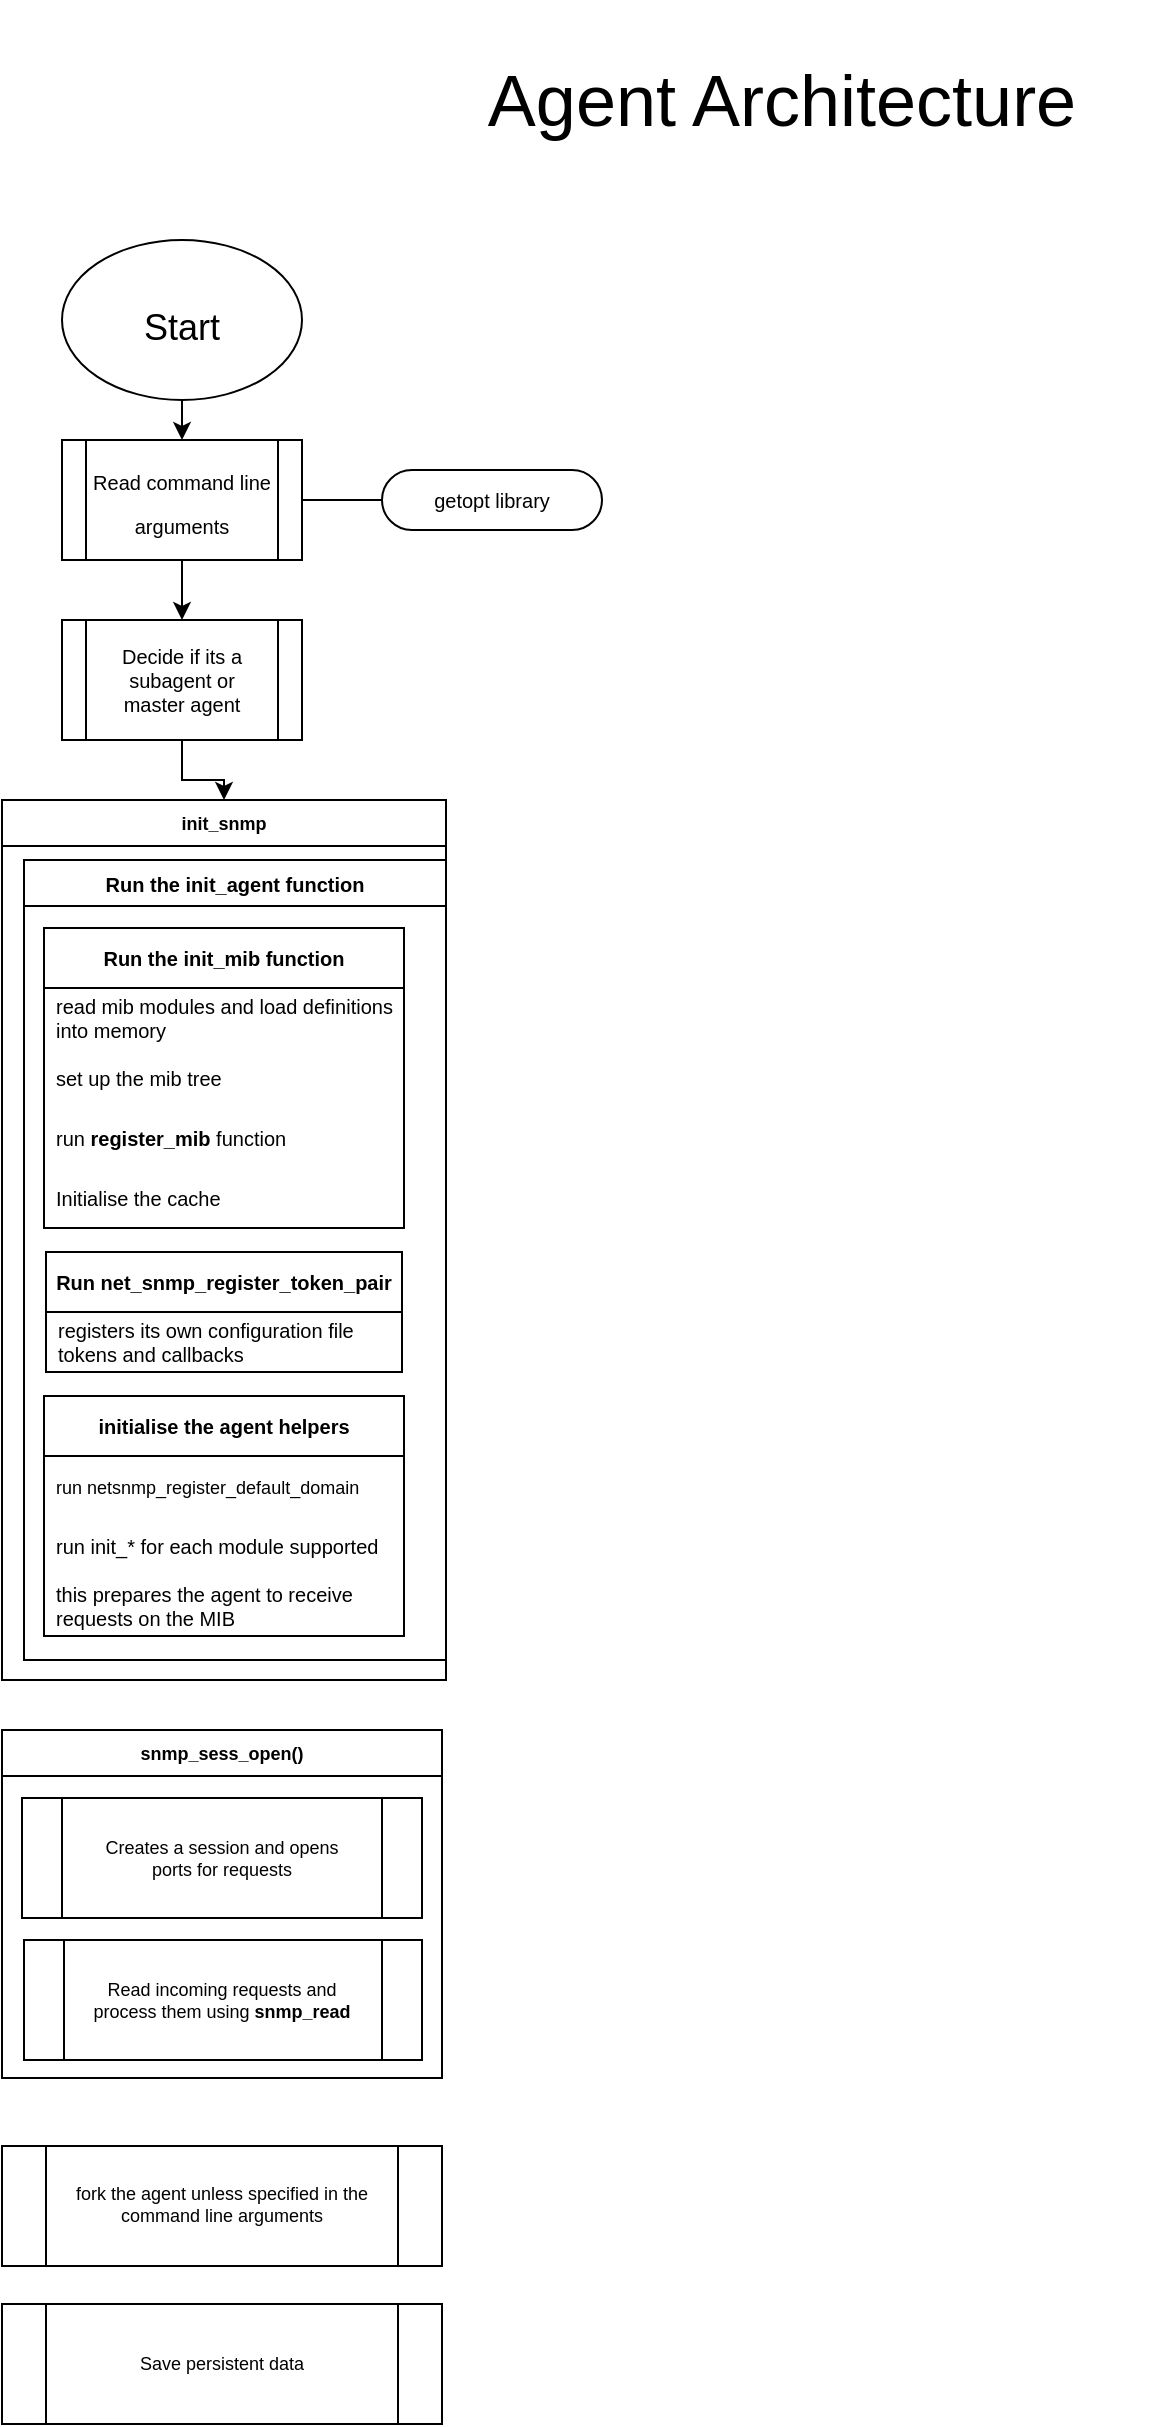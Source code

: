 <mxfile version="20.8.16" type="github">
  <diagram name="Page-1" id="RfREyaDkvaD1dqoQSXP5">
    <mxGraphModel dx="1434" dy="733" grid="1" gridSize="10" guides="1" tooltips="1" connect="1" arrows="1" fold="1" page="1" pageScale="1" pageWidth="827" pageHeight="1169" math="0" shadow="0">
      <root>
        <mxCell id="0" />
        <mxCell id="1" parent="0" />
        <mxCell id="NFFSjkjkPyMbZ37k-mxD-17" style="edgeStyle=entityRelationEdgeStyle;rounded=0;orthogonalLoop=1;jettySize=auto;html=1;startArrow=none;endArrow=none;segment=10;curved=1;sourcePerimeterSpacing=0;targetPerimeterSpacing=0;entryX=1;entryY=0.5;entryDx=0;entryDy=0;fontSize=10;" edge="1" parent="1" source="NFFSjkjkPyMbZ37k-mxD-11" target="NFFSjkjkPyMbZ37k-mxD-9">
          <mxGeometry relative="1" as="geometry" />
        </mxCell>
        <mxCell id="NFFSjkjkPyMbZ37k-mxD-11" value="getopt library" style="whiteSpace=wrap;html=1;rounded=1;arcSize=50;align=center;verticalAlign=middle;strokeWidth=1;autosize=1;spacing=4;treeFolding=1;treeMoving=1;newEdgeStyle={&quot;edgeStyle&quot;:&quot;entityRelationEdgeStyle&quot;,&quot;startArrow&quot;:&quot;none&quot;,&quot;endArrow&quot;:&quot;none&quot;,&quot;segment&quot;:10,&quot;curved&quot;:1,&quot;sourcePerimeterSpacing&quot;:0,&quot;targetPerimeterSpacing&quot;:0};fontSize=10;" vertex="1" parent="1">
          <mxGeometry x="200" y="235" width="110" height="30" as="geometry" />
        </mxCell>
        <mxCell id="NFFSjkjkPyMbZ37k-mxD-1" value="&lt;font style=&quot;font-size: 36px;&quot;&gt;Agent Architecture&lt;/font&gt;" style="text;html=1;strokeColor=none;fillColor=none;align=center;verticalAlign=middle;whiteSpace=wrap;rounded=0;" vertex="1" parent="1">
          <mxGeometry x="210" width="380" height="100" as="geometry" />
        </mxCell>
        <mxCell id="NFFSjkjkPyMbZ37k-mxD-4" value="" style="group" vertex="1" connectable="0" parent="1">
          <mxGeometry x="40" y="120" width="120" height="80" as="geometry" />
        </mxCell>
        <mxCell id="NFFSjkjkPyMbZ37k-mxD-2" value="" style="ellipse;whiteSpace=wrap;html=1;fontSize=36;" vertex="1" parent="NFFSjkjkPyMbZ37k-mxD-4">
          <mxGeometry width="120" height="80" as="geometry" />
        </mxCell>
        <mxCell id="NFFSjkjkPyMbZ37k-mxD-3" value="&lt;font style=&quot;font-size: 18px;&quot;&gt;Start&lt;br&gt;&lt;/font&gt;" style="text;html=1;strokeColor=none;fillColor=none;align=center;verticalAlign=middle;whiteSpace=wrap;rounded=0;fontSize=36;" vertex="1" parent="NFFSjkjkPyMbZ37k-mxD-4">
          <mxGeometry x="30" y="22" width="60" height="30" as="geometry" />
        </mxCell>
        <mxCell id="NFFSjkjkPyMbZ37k-mxD-10" value="" style="group" vertex="1" connectable="0" parent="1">
          <mxGeometry x="40" y="220" width="120" height="60" as="geometry" />
        </mxCell>
        <mxCell id="NFFSjkjkPyMbZ37k-mxD-9" value="" style="shape=process;whiteSpace=wrap;html=1;backgroundOutline=1;fontSize=10;" vertex="1" parent="NFFSjkjkPyMbZ37k-mxD-10">
          <mxGeometry width="120" height="60" as="geometry" />
        </mxCell>
        <mxCell id="NFFSjkjkPyMbZ37k-mxD-6" value="&lt;font style=&quot;font-size: 10px;&quot;&gt;Read command line arguments&lt;/font&gt;" style="text;html=1;strokeColor=none;fillColor=none;align=center;verticalAlign=middle;whiteSpace=wrap;rounded=0;fontSize=18;" vertex="1" parent="NFFSjkjkPyMbZ37k-mxD-10">
          <mxGeometry x="10" y="15" width="100" height="30" as="geometry" />
        </mxCell>
        <mxCell id="NFFSjkjkPyMbZ37k-mxD-44" style="edgeStyle=orthogonalEdgeStyle;rounded=0;orthogonalLoop=1;jettySize=auto;html=1;exitX=0.5;exitY=1;exitDx=0;exitDy=0;fontSize=9;" edge="1" parent="1" source="NFFSjkjkPyMbZ37k-mxD-13" target="NFFSjkjkPyMbZ37k-mxD-37">
          <mxGeometry relative="1" as="geometry" />
        </mxCell>
        <mxCell id="NFFSjkjkPyMbZ37k-mxD-13" value="" style="shape=process;whiteSpace=wrap;html=1;backgroundOutline=1;fontSize=10;" vertex="1" parent="1">
          <mxGeometry x="40" y="310" width="120" height="60" as="geometry" />
        </mxCell>
        <mxCell id="NFFSjkjkPyMbZ37k-mxD-14" value="Decide if its a subagent or master agent" style="text;html=1;strokeColor=none;fillColor=none;align=center;verticalAlign=middle;whiteSpace=wrap;rounded=0;fontSize=10;" vertex="1" parent="1">
          <mxGeometry x="60" y="325" width="80" height="30" as="geometry" />
        </mxCell>
        <mxCell id="NFFSjkjkPyMbZ37k-mxD-33" value="" style="endArrow=classic;html=1;rounded=0;fontSize=10;exitX=0.5;exitY=1;exitDx=0;exitDy=0;entryX=0.5;entryY=0;entryDx=0;entryDy=0;" edge="1" parent="1" source="NFFSjkjkPyMbZ37k-mxD-2" target="NFFSjkjkPyMbZ37k-mxD-9">
          <mxGeometry width="50" height="50" relative="1" as="geometry">
            <mxPoint x="310" y="550" as="sourcePoint" />
            <mxPoint x="360" y="500" as="targetPoint" />
          </mxGeometry>
        </mxCell>
        <mxCell id="NFFSjkjkPyMbZ37k-mxD-34" style="edgeStyle=orthogonalEdgeStyle;rounded=0;orthogonalLoop=1;jettySize=auto;html=1;exitX=0.5;exitY=1;exitDx=0;exitDy=0;entryX=0.5;entryY=0;entryDx=0;entryDy=0;fontSize=10;" edge="1" parent="1" source="NFFSjkjkPyMbZ37k-mxD-9" target="NFFSjkjkPyMbZ37k-mxD-13">
          <mxGeometry relative="1" as="geometry" />
        </mxCell>
        <mxCell id="NFFSjkjkPyMbZ37k-mxD-37" value="init_snmp" style="swimlane;whiteSpace=wrap;html=1;fontSize=9;" vertex="1" parent="1">
          <mxGeometry x="10" y="400" width="222" height="440" as="geometry">
            <mxRectangle x="10" y="400" width="80" height="23" as="alternateBounds" />
          </mxGeometry>
        </mxCell>
        <mxCell id="NFFSjkjkPyMbZ37k-mxD-15" value="Run the init_agent function" style="swimlane;whiteSpace=wrap;html=1;fontSize=10;" vertex="1" parent="NFFSjkjkPyMbZ37k-mxD-37">
          <mxGeometry x="11" y="30" width="211" height="400" as="geometry" />
        </mxCell>
        <mxCell id="NFFSjkjkPyMbZ37k-mxD-19" value="&lt;b&gt;Run the init_mib function&lt;/b&gt;" style="swimlane;fontStyle=0;childLayout=stackLayout;horizontal=1;startSize=30;horizontalStack=0;resizeParent=1;resizeParentMax=0;resizeLast=0;collapsible=1;marginBottom=0;whiteSpace=wrap;html=1;fontSize=10;" vertex="1" parent="NFFSjkjkPyMbZ37k-mxD-15">
          <mxGeometry x="10" y="34" width="180" height="150" as="geometry">
            <mxRectangle x="10" y="34" width="150" height="30" as="alternateBounds" />
          </mxGeometry>
        </mxCell>
        <mxCell id="NFFSjkjkPyMbZ37k-mxD-20" value="read mib modules and load definitions into memory" style="text;strokeColor=none;fillColor=none;align=left;verticalAlign=middle;spacingLeft=4;spacingRight=4;overflow=hidden;points=[[0,0.5],[1,0.5]];portConstraint=eastwest;rotatable=0;whiteSpace=wrap;html=1;fontSize=10;" vertex="1" parent="NFFSjkjkPyMbZ37k-mxD-19">
          <mxGeometry y="30" width="180" height="30" as="geometry" />
        </mxCell>
        <mxCell id="NFFSjkjkPyMbZ37k-mxD-21" value="set up the mib tree" style="text;strokeColor=none;fillColor=none;align=left;verticalAlign=middle;spacingLeft=4;spacingRight=4;overflow=hidden;points=[[0,0.5],[1,0.5]];portConstraint=eastwest;rotatable=0;whiteSpace=wrap;html=1;fontSize=10;" vertex="1" parent="NFFSjkjkPyMbZ37k-mxD-19">
          <mxGeometry y="60" width="180" height="30" as="geometry" />
        </mxCell>
        <mxCell id="NFFSjkjkPyMbZ37k-mxD-22" value="run &lt;b&gt;register_mib &lt;/b&gt;function" style="text;strokeColor=none;fillColor=none;align=left;verticalAlign=middle;spacingLeft=4;spacingRight=4;overflow=hidden;points=[[0,0.5],[1,0.5]];portConstraint=eastwest;rotatable=0;whiteSpace=wrap;html=1;fontSize=10;" vertex="1" parent="NFFSjkjkPyMbZ37k-mxD-19">
          <mxGeometry y="90" width="180" height="30" as="geometry" />
        </mxCell>
        <mxCell id="NFFSjkjkPyMbZ37k-mxD-23" value="Initialise the cache" style="text;strokeColor=none;fillColor=none;align=left;verticalAlign=middle;spacingLeft=4;spacingRight=4;overflow=hidden;points=[[0,0.5],[1,0.5]];portConstraint=eastwest;rotatable=0;whiteSpace=wrap;html=1;fontSize=10;" vertex="1" parent="NFFSjkjkPyMbZ37k-mxD-19">
          <mxGeometry y="120" width="180" height="30" as="geometry" />
        </mxCell>
        <mxCell id="NFFSjkjkPyMbZ37k-mxD-24" value="&lt;b&gt;Run net_snmp_register_token_pair&lt;/b&gt;" style="swimlane;fontStyle=0;childLayout=stackLayout;horizontal=1;startSize=30;horizontalStack=0;resizeParent=1;resizeParentMax=0;resizeLast=0;collapsible=1;marginBottom=0;whiteSpace=wrap;html=1;fontSize=10;" vertex="1" parent="NFFSjkjkPyMbZ37k-mxD-15">
          <mxGeometry x="11" y="196" width="178" height="60" as="geometry">
            <mxRectangle x="11" y="196" width="200" height="30" as="alternateBounds" />
          </mxGeometry>
        </mxCell>
        <mxCell id="NFFSjkjkPyMbZ37k-mxD-25" value="registers its own configuration file tokens and callbacks" style="text;strokeColor=none;fillColor=none;align=left;verticalAlign=middle;spacingLeft=4;spacingRight=4;overflow=hidden;points=[[0,0.5],[1,0.5]];portConstraint=eastwest;rotatable=0;whiteSpace=wrap;html=1;fontSize=10;" vertex="1" parent="NFFSjkjkPyMbZ37k-mxD-24">
          <mxGeometry y="30" width="178" height="30" as="geometry" />
        </mxCell>
        <mxCell id="NFFSjkjkPyMbZ37k-mxD-28" value="&lt;b&gt;initialise&amp;nbsp;the agent helpers&lt;/b&gt;" style="swimlane;fontStyle=0;childLayout=stackLayout;horizontal=1;startSize=30;horizontalStack=0;resizeParent=1;resizeParentMax=0;resizeLast=0;collapsible=1;marginBottom=0;whiteSpace=wrap;html=1;fontSize=10;" vertex="1" parent="NFFSjkjkPyMbZ37k-mxD-15">
          <mxGeometry x="10" y="268" width="180" height="120" as="geometry" />
        </mxCell>
        <mxCell id="NFFSjkjkPyMbZ37k-mxD-29" value="&lt;font style=&quot;font-size: 9px;&quot;&gt;run netsnmp_register_default_domain&lt;/font&gt;" style="text;strokeColor=none;fillColor=none;align=left;verticalAlign=middle;spacingLeft=4;spacingRight=4;overflow=hidden;points=[[0,0.5],[1,0.5]];portConstraint=eastwest;rotatable=0;whiteSpace=wrap;html=1;fontSize=10;" vertex="1" parent="NFFSjkjkPyMbZ37k-mxD-28">
          <mxGeometry y="30" width="180" height="30" as="geometry" />
        </mxCell>
        <mxCell id="NFFSjkjkPyMbZ37k-mxD-30" value="run init_* for each module supported" style="text;strokeColor=none;fillColor=none;align=left;verticalAlign=middle;spacingLeft=4;spacingRight=4;overflow=hidden;points=[[0,0.5],[1,0.5]];portConstraint=eastwest;rotatable=0;whiteSpace=wrap;html=1;fontSize=10;" vertex="1" parent="NFFSjkjkPyMbZ37k-mxD-28">
          <mxGeometry y="60" width="180" height="30" as="geometry" />
        </mxCell>
        <mxCell id="NFFSjkjkPyMbZ37k-mxD-31" value="this prepares the agent to receive requests on the MIB" style="text;strokeColor=none;fillColor=none;align=left;verticalAlign=middle;spacingLeft=4;spacingRight=4;overflow=hidden;points=[[0,0.5],[1,0.5]];portConstraint=eastwest;rotatable=0;whiteSpace=wrap;html=1;fontSize=10;" vertex="1" parent="NFFSjkjkPyMbZ37k-mxD-28">
          <mxGeometry y="90" width="180" height="30" as="geometry" />
        </mxCell>
        <mxCell id="NFFSjkjkPyMbZ37k-mxD-39" value="snmp_sess_open()" style="swimlane;whiteSpace=wrap;html=1;fontSize=9;" vertex="1" parent="1">
          <mxGeometry x="10" y="865" width="220" height="174" as="geometry" />
        </mxCell>
        <mxCell id="NFFSjkjkPyMbZ37k-mxD-40" value="" style="shape=process;whiteSpace=wrap;html=1;backgroundOutline=1;fontSize=9;" vertex="1" parent="NFFSjkjkPyMbZ37k-mxD-39">
          <mxGeometry x="10" y="34" width="200" height="60" as="geometry" />
        </mxCell>
        <mxCell id="NFFSjkjkPyMbZ37k-mxD-41" value="Creates a session and opens ports for requests" style="text;html=1;strokeColor=none;fillColor=none;align=center;verticalAlign=middle;whiteSpace=wrap;rounded=0;fontSize=9;" vertex="1" parent="NFFSjkjkPyMbZ37k-mxD-39">
          <mxGeometry x="40" y="49" width="140" height="30" as="geometry" />
        </mxCell>
        <mxCell id="NFFSjkjkPyMbZ37k-mxD-42" value="" style="shape=process;whiteSpace=wrap;html=1;backgroundOutline=1;fontSize=9;" vertex="1" parent="NFFSjkjkPyMbZ37k-mxD-39">
          <mxGeometry x="11" y="105" width="199" height="60" as="geometry" />
        </mxCell>
        <mxCell id="NFFSjkjkPyMbZ37k-mxD-43" value="Read incoming requests and process them using &lt;b&gt;snmp_read&lt;/b&gt;" style="text;html=1;strokeColor=none;fillColor=none;align=center;verticalAlign=middle;whiteSpace=wrap;rounded=0;fontSize=9;" vertex="1" parent="NFFSjkjkPyMbZ37k-mxD-39">
          <mxGeometry x="40" y="120" width="140" height="30" as="geometry" />
        </mxCell>
        <mxCell id="NFFSjkjkPyMbZ37k-mxD-47" value="" style="group" vertex="1" connectable="0" parent="1">
          <mxGeometry x="10" y="1073" width="220" height="60" as="geometry" />
        </mxCell>
        <mxCell id="NFFSjkjkPyMbZ37k-mxD-45" value="" style="shape=process;whiteSpace=wrap;html=1;backgroundOutline=1;fontSize=9;" vertex="1" parent="NFFSjkjkPyMbZ37k-mxD-47">
          <mxGeometry width="220" height="60" as="geometry" />
        </mxCell>
        <mxCell id="NFFSjkjkPyMbZ37k-mxD-46" value="fork the agent unless specified in the command line arguments" style="text;html=1;strokeColor=none;fillColor=none;align=center;verticalAlign=middle;whiteSpace=wrap;rounded=0;fontSize=9;" vertex="1" parent="NFFSjkjkPyMbZ37k-mxD-47">
          <mxGeometry x="30" y="14" width="160" height="30" as="geometry" />
        </mxCell>
        <mxCell id="NFFSjkjkPyMbZ37k-mxD-50" value="" style="group" vertex="1" connectable="0" parent="1">
          <mxGeometry x="10" y="1152" width="220" height="60" as="geometry" />
        </mxCell>
        <mxCell id="NFFSjkjkPyMbZ37k-mxD-48" value="" style="shape=process;whiteSpace=wrap;html=1;backgroundOutline=1;fontSize=9;" vertex="1" parent="NFFSjkjkPyMbZ37k-mxD-50">
          <mxGeometry width="220" height="60" as="geometry" />
        </mxCell>
        <mxCell id="NFFSjkjkPyMbZ37k-mxD-49" value="Save persistent data" style="text;html=1;strokeColor=none;fillColor=none;align=center;verticalAlign=middle;whiteSpace=wrap;rounded=0;fontSize=9;" vertex="1" parent="NFFSjkjkPyMbZ37k-mxD-50">
          <mxGeometry x="30" y="15" width="160" height="30" as="geometry" />
        </mxCell>
      </root>
    </mxGraphModel>
  </diagram>
</mxfile>

